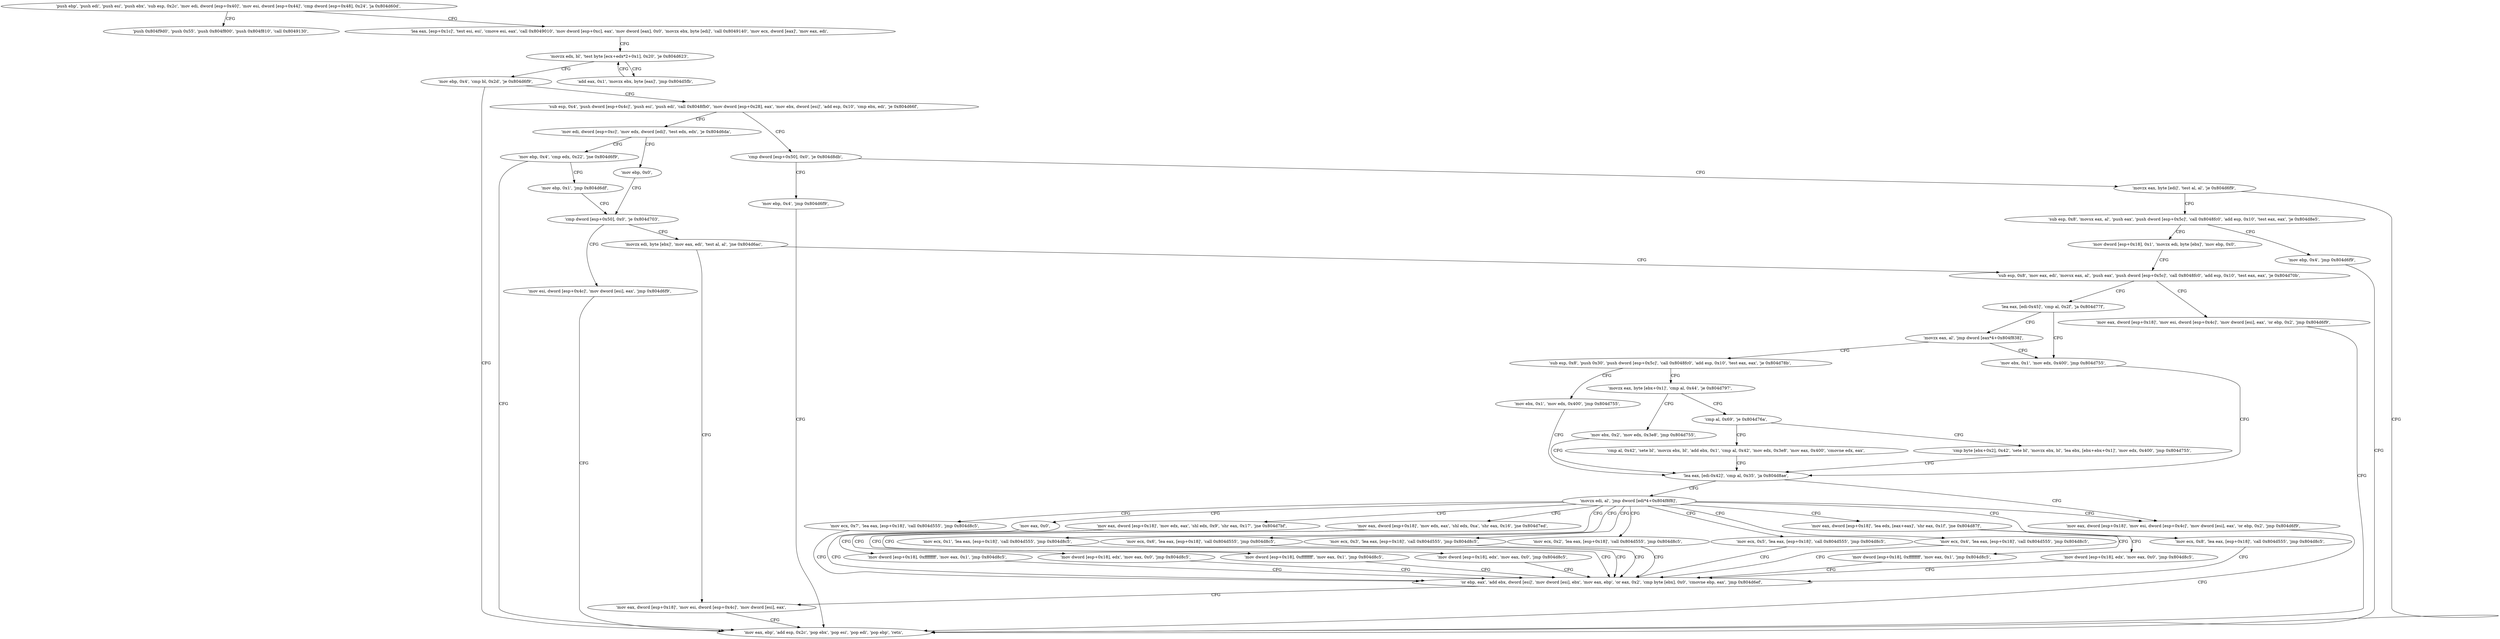 digraph "func" {
"134534593" [label = "'push ebp', 'push edi', 'push esi', 'push ebx', 'sub esp, 0x2c', 'mov edi, dword [esp+0x40]', 'mov esi, dword [esp+0x44]', 'cmp dword [esp+0x48], 0x24', 'ja 0x804d60d', " ]
"134534669" [label = "'push 0x804f9d0', 'push 0x55', 'push 0x804f800', 'push 0x804f810', 'call 0x8049130', " ]
"134534615" [label = "'lea eax, [esp+0x1c]', 'test esi, esi', 'cmove esi, eax', 'call 0x8049010', 'mov dword [esp+0xc], eax', 'mov dword [eax], 0x0', 'movzx ebx, byte [edi]', 'call 0x8049140', 'mov ecx, dword [eax]', 'mov eax, edi', " ]
"134534651" [label = "'movzx edx, bl', 'test byte [ecx+edx*2+0x1], 0x20', 'je 0x804d623', " ]
"134534691" [label = "'mov ebp, 0x4', 'cmp bl, 0x2d', 'je 0x804d6f9', " ]
"134534905" [label = "'mov eax, ebp', 'add esp, 0x2c', 'pop ebx', 'pop esi', 'pop edi', 'pop ebp', 'retn', " ]
"134534705" [label = "'sub esp, 0x4', 'push dword [esp+0x4c]', 'push esi', 'push edi', 'call 0x8048fb0', 'mov dword [esp+0x28], eax', 'mov ebx, dword [esi]', 'add esp, 0x10', 'cmp ebx, edi', 'je 0x804d66f', " ]
"134534661" [label = "'add eax, 0x1', 'movzx ebx, byte [eax]', 'jmp 0x804d5fb', " ]
"134534767" [label = "'cmp dword [esp+0x50], 0x0', 'je 0x804d8db', " ]
"134534732" [label = "'mov edi, dword [esp+0xc]', 'mov edx, dword [edi]', 'test edx, edx', 'je 0x804d6da', " ]
"134535387" [label = "'mov ebp, 0x4', 'jmp 0x804d6f9', " ]
"134534778" [label = "'movzx eax, byte [edi]', 'test al, al', 'je 0x804d6f9', " ]
"134534874" [label = "'mov ebp, 0x0', " ]
"134534746" [label = "'mov ebp, 0x4', 'cmp edx, 0x22', 'jne 0x804d6f9', " ]
"134534785" [label = "'sub esp, 0x8', 'movsx eax, al', 'push eax', 'push dword [esp+0x5c]', 'call 0x8048fc0', 'add esp, 0x10', 'test eax, eax', 'je 0x804d8e5', " ]
"134534879" [label = "'cmp dword [esp+0x50], 0x0', 'je 0x804d703', " ]
"134534760" [label = "'mov ebp, 0x1', 'jmp 0x804d6df', " ]
"134535397" [label = "'mov ebp, 0x4', 'jmp 0x804d6f9', " ]
"134534812" [label = "'mov dword [esp+0x18], 0x1', 'movzx edi, byte [ebx]', 'mov ebp, 0x0', " ]
"134534915" [label = "'mov esi, dword [esp+0x4c]', 'mov dword [esi], eax', 'jmp 0x804d6f9', " ]
"134534886" [label = "'movzx edi, byte [ebx]', 'mov eax, edi', 'test al, al', 'jne 0x804d6ac', " ]
"134534828" [label = "'sub esp, 0x8', 'mov eax, edi', 'movsx eax, al', 'push eax', 'push dword [esp+0x5c]', 'call 0x8048fc0', 'add esp, 0x10', 'test eax, eax', 'je 0x804d70b', " ]
"134534895" [label = "'mov eax, dword [esp+0x18]', 'mov esi, dword [esp+0x4c]', 'mov dword [esi], eax', " ]
"134534923" [label = "'mov eax, dword [esp+0x18]', 'mov esi, dword [esp+0x4c]', 'mov dword [esi], eax', 'or ebp, 0x2', 'jmp 0x804d6f9', " ]
"134534853" [label = "'lea eax, [edi-0x45]', 'cmp al, 0x2f', 'ja 0x804d77f', " ]
"134535039" [label = "'mov ebx, 0x1', 'mov edx, 0x400', 'jmp 0x804d755', " ]
"134534864" [label = "'movzx eax, al', 'jmp dword [eax*4+0x804f838]', " ]
"134534997" [label = "'lea eax, [edi-0x42]', 'cmp al, 0x35', 'ja 0x804d8ae', " ]
"134534938" [label = "'sub esp, 0x8', 'push 0x30', 'push dword [esp+0x5c]', 'call 0x8048fc0', 'add esp, 0x10', 'test eax, eax', 'je 0x804d78b', " ]
"134535342" [label = "'mov eax, dword [esp+0x18]', 'mov esi, dword [esp+0x4c]', 'mov dword [esi], eax', 'or ebp, 0x2', 'jmp 0x804d6f9', " ]
"134535008" [label = "'movzx edi, al', 'jmp dword [edi*4+0x804f8f8]', " ]
"134535051" [label = "'mov ebx, 0x1', 'mov edx, 0x400', 'jmp 0x804d755', " ]
"134534959" [label = "'movzx eax, byte [ebx+0x1]', 'cmp al, 0x44', 'je 0x804d797', " ]
"134535075" [label = "'mov eax, dword [esp+0x18]', 'mov edx, eax', 'shl edx, 0x9', 'shr eax, 0x17', 'jne 0x804d7bf', " ]
"134535121" [label = "'mov eax, dword [esp+0x18]', 'mov edx, eax', 'shl edx, 0xa', 'shr eax, 0x16', 'jne 0x804d7ed', " ]
"134535167" [label = "'mov ecx, 0x6', 'lea eax, [esp+0x18]', 'call 0x804d555', 'jmp 0x804d8c5', " ]
"134535186" [label = "'mov ecx, 0x3', 'lea eax, [esp+0x18]', 'call 0x804d555', 'jmp 0x804d8c5', " ]
"134535205" [label = "'mov ecx, 0x1', 'lea eax, [esp+0x18]', 'call 0x804d555', 'jmp 0x804d8c5', " ]
"134535224" [label = "'mov ecx, 0x2', 'lea eax, [esp+0x18]', 'call 0x804d555', 'jmp 0x804d8c5', " ]
"134535240" [label = "'mov ecx, 0x5', 'lea eax, [esp+0x18]', 'call 0x804d555', 'jmp 0x804d8c5', " ]
"134535256" [label = "'mov ecx, 0x4', 'lea eax, [esp+0x18]', 'call 0x804d555', 'jmp 0x804d8c5', " ]
"134535272" [label = "'mov eax, dword [esp+0x18]', 'lea edx, [eax+eax]', 'shr eax, 0x1f', 'jne 0x804d87f', " ]
"134535310" [label = "'mov ecx, 0x8', 'lea eax, [esp+0x18]', 'call 0x804d555', 'jmp 0x804d8c5', " ]
"134535326" [label = "'mov ecx, 0x7', 'lea eax, [esp+0x18]', 'call 0x804d555', 'jmp 0x804d8c5', " ]
"134535360" [label = "'mov eax, 0x0', " ]
"134535063" [label = "'mov ebx, 0x2', 'mov edx, 0x3e8', 'jmp 0x804d755', " ]
"134534967" [label = "'cmp al, 0x69', 'je 0x804d76a', " ]
"134535103" [label = "'mov dword [esp+0x18], 0xffffffff', 'mov eax, 0x1', 'jmp 0x804d8c5', " ]
"134535089" [label = "'mov dword [esp+0x18], edx', 'mov eax, 0x0', 'jmp 0x804d8c5', " ]
"134535149" [label = "'mov dword [esp+0x18], 0xffffffff', 'mov eax, 0x1', 'jmp 0x804d8c5', " ]
"134535135" [label = "'mov dword [esp+0x18], edx', 'mov eax, 0x0', 'jmp 0x804d8c5', " ]
"134535365" [label = "'or ebp, eax', 'add ebx, dword [esi]', 'mov dword [esi], ebx', 'mov eax, ebp', 'or eax, 0x2', 'cmp byte [ebx], 0x0', 'cmovne ebp, eax', 'jmp 0x804d6ef', " ]
"134535295" [label = "'mov dword [esp+0x18], 0xffffffff', 'mov eax, 0x1', 'jmp 0x804d8c5', " ]
"134535284" [label = "'mov dword [esp+0x18], edx', 'mov eax, 0x0', 'jmp 0x804d8c5', " ]
"134535018" [label = "'cmp byte [ebx+0x2], 0x42', 'sete bl', 'movzx ebx, bl', 'lea ebx, [ebx+ebx+0x1]', 'mov edx, 0x400', 'jmp 0x804d755', " ]
"134534971" [label = "'cmp al, 0x42', 'sete bl', 'movzx ebx, bl', 'add ebx, 0x1', 'cmp al, 0x42', 'mov edx, 0x3e8', 'mov eax, 0x400', 'cmovne edx, eax', " ]
"134534593" -> "134534669" [ label = "CFG" ]
"134534593" -> "134534615" [ label = "CFG" ]
"134534615" -> "134534651" [ label = "CFG" ]
"134534651" -> "134534691" [ label = "CFG" ]
"134534651" -> "134534661" [ label = "CFG" ]
"134534691" -> "134534905" [ label = "CFG" ]
"134534691" -> "134534705" [ label = "CFG" ]
"134534705" -> "134534767" [ label = "CFG" ]
"134534705" -> "134534732" [ label = "CFG" ]
"134534661" -> "134534651" [ label = "CFG" ]
"134534767" -> "134535387" [ label = "CFG" ]
"134534767" -> "134534778" [ label = "CFG" ]
"134534732" -> "134534874" [ label = "CFG" ]
"134534732" -> "134534746" [ label = "CFG" ]
"134535387" -> "134534905" [ label = "CFG" ]
"134534778" -> "134534905" [ label = "CFG" ]
"134534778" -> "134534785" [ label = "CFG" ]
"134534874" -> "134534879" [ label = "CFG" ]
"134534746" -> "134534905" [ label = "CFG" ]
"134534746" -> "134534760" [ label = "CFG" ]
"134534785" -> "134535397" [ label = "CFG" ]
"134534785" -> "134534812" [ label = "CFG" ]
"134534879" -> "134534915" [ label = "CFG" ]
"134534879" -> "134534886" [ label = "CFG" ]
"134534760" -> "134534879" [ label = "CFG" ]
"134535397" -> "134534905" [ label = "CFG" ]
"134534812" -> "134534828" [ label = "CFG" ]
"134534915" -> "134534905" [ label = "CFG" ]
"134534886" -> "134534828" [ label = "CFG" ]
"134534886" -> "134534895" [ label = "CFG" ]
"134534828" -> "134534923" [ label = "CFG" ]
"134534828" -> "134534853" [ label = "CFG" ]
"134534895" -> "134534905" [ label = "CFG" ]
"134534923" -> "134534905" [ label = "CFG" ]
"134534853" -> "134535039" [ label = "CFG" ]
"134534853" -> "134534864" [ label = "CFG" ]
"134535039" -> "134534997" [ label = "CFG" ]
"134534864" -> "134534938" [ label = "CFG" ]
"134534864" -> "134535039" [ label = "CFG" ]
"134534997" -> "134535342" [ label = "CFG" ]
"134534997" -> "134535008" [ label = "CFG" ]
"134534938" -> "134535051" [ label = "CFG" ]
"134534938" -> "134534959" [ label = "CFG" ]
"134535342" -> "134534905" [ label = "CFG" ]
"134535008" -> "134535075" [ label = "CFG" ]
"134535008" -> "134535121" [ label = "CFG" ]
"134535008" -> "134535167" [ label = "CFG" ]
"134535008" -> "134535186" [ label = "CFG" ]
"134535008" -> "134535205" [ label = "CFG" ]
"134535008" -> "134535224" [ label = "CFG" ]
"134535008" -> "134535240" [ label = "CFG" ]
"134535008" -> "134535256" [ label = "CFG" ]
"134535008" -> "134535272" [ label = "CFG" ]
"134535008" -> "134535310" [ label = "CFG" ]
"134535008" -> "134535326" [ label = "CFG" ]
"134535008" -> "134535342" [ label = "CFG" ]
"134535008" -> "134535360" [ label = "CFG" ]
"134535051" -> "134534997" [ label = "CFG" ]
"134534959" -> "134535063" [ label = "CFG" ]
"134534959" -> "134534967" [ label = "CFG" ]
"134535075" -> "134535103" [ label = "CFG" ]
"134535075" -> "134535089" [ label = "CFG" ]
"134535121" -> "134535149" [ label = "CFG" ]
"134535121" -> "134535135" [ label = "CFG" ]
"134535167" -> "134535365" [ label = "CFG" ]
"134535186" -> "134535365" [ label = "CFG" ]
"134535205" -> "134535365" [ label = "CFG" ]
"134535224" -> "134535365" [ label = "CFG" ]
"134535240" -> "134535365" [ label = "CFG" ]
"134535256" -> "134535365" [ label = "CFG" ]
"134535272" -> "134535295" [ label = "CFG" ]
"134535272" -> "134535284" [ label = "CFG" ]
"134535310" -> "134535365" [ label = "CFG" ]
"134535326" -> "134535365" [ label = "CFG" ]
"134535360" -> "134535365" [ label = "CFG" ]
"134535063" -> "134534997" [ label = "CFG" ]
"134534967" -> "134535018" [ label = "CFG" ]
"134534967" -> "134534971" [ label = "CFG" ]
"134535103" -> "134535365" [ label = "CFG" ]
"134535089" -> "134535365" [ label = "CFG" ]
"134535149" -> "134535365" [ label = "CFG" ]
"134535135" -> "134535365" [ label = "CFG" ]
"134535365" -> "134534895" [ label = "CFG" ]
"134535295" -> "134535365" [ label = "CFG" ]
"134535284" -> "134535365" [ label = "CFG" ]
"134535018" -> "134534997" [ label = "CFG" ]
"134534971" -> "134534997" [ label = "CFG" ]
}
